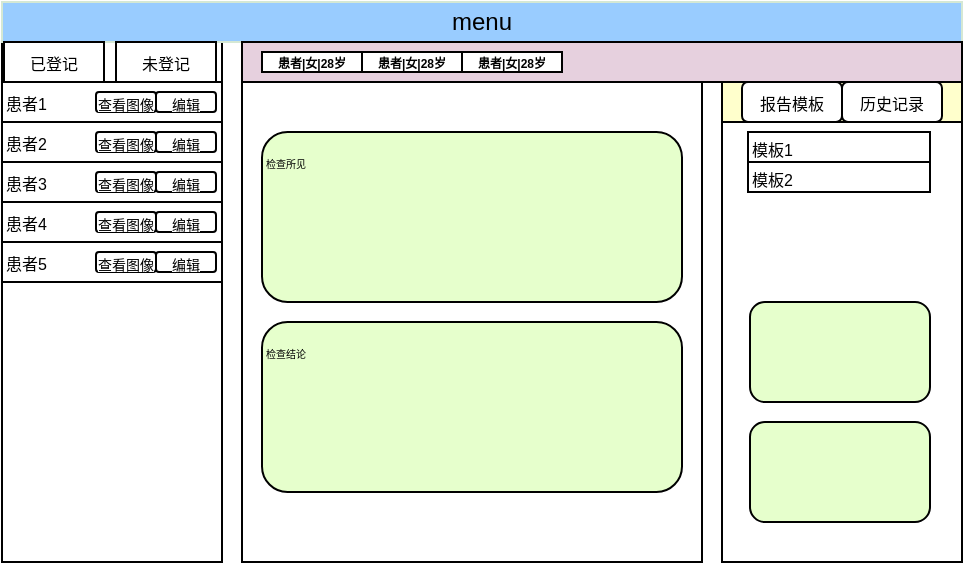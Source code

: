 <mxfile version="27.0.9">
  <diagram name="第 1 页" id="OUOKLxTIZzPr1PjZ38lA">
    <mxGraphModel dx="570" dy="300" grid="1" gridSize="10" guides="1" tooltips="1" connect="1" arrows="1" fold="1" page="1" pageScale="1" pageWidth="827" pageHeight="1169" math="0" shadow="0">
      <root>
        <mxCell id="0" />
        <mxCell id="1" parent="0" />
        <mxCell id="1n6asW6XGqU4qY5aJe08-2" value="" style="rounded=0;whiteSpace=wrap;html=1;fontSize=8;" vertex="1" parent="1">
          <mxGeometry x="40" y="60" width="110" height="260" as="geometry" />
        </mxCell>
        <mxCell id="1n6asW6XGqU4qY5aJe08-3" value="menu" style="rounded=0;whiteSpace=wrap;html=1;strokeColor=#D5E8D4;fillColor=#99CCFF;" vertex="1" parent="1">
          <mxGeometry x="40" y="40" width="480" height="20" as="geometry" />
        </mxCell>
        <mxCell id="1n6asW6XGqU4qY5aJe08-4" value="&lt;font style=&quot;font-size: 8px;&quot;&gt;已登记&lt;/font&gt;" style="rounded=0;whiteSpace=wrap;html=1;" vertex="1" parent="1">
          <mxGeometry x="41" y="60" width="50" height="20" as="geometry" />
        </mxCell>
        <mxCell id="1n6asW6XGqU4qY5aJe08-5" value="&lt;font style=&quot;font-size: 8px;&quot;&gt;未登记&lt;/font&gt;" style="rounded=0;whiteSpace=wrap;html=1;" vertex="1" parent="1">
          <mxGeometry x="97" y="60" width="50" height="20" as="geometry" />
        </mxCell>
        <mxCell id="1n6asW6XGqU4qY5aJe08-6" value="&lt;font style=&quot;font-size: 8px;&quot;&gt;患者1&lt;/font&gt;" style="rounded=0;whiteSpace=wrap;html=1;align=left;" vertex="1" parent="1">
          <mxGeometry x="40" y="80" width="110" height="20" as="geometry" />
        </mxCell>
        <mxCell id="1n6asW6XGqU4qY5aJe08-7" value="&lt;font style=&quot;font-size: 8px;&quot;&gt;患者5&lt;/font&gt;" style="rounded=0;whiteSpace=wrap;html=1;align=left;" vertex="1" parent="1">
          <mxGeometry x="40" y="160" width="110" height="20" as="geometry" />
        </mxCell>
        <mxCell id="1n6asW6XGqU4qY5aJe08-8" value="&lt;font style=&quot;font-size: 8px;&quot;&gt;患者4&lt;/font&gt;" style="rounded=0;whiteSpace=wrap;html=1;align=left;" vertex="1" parent="1">
          <mxGeometry x="40" y="140" width="110" height="20" as="geometry" />
        </mxCell>
        <mxCell id="1n6asW6XGqU4qY5aJe08-9" value="&lt;font style=&quot;font-size: 8px;&quot;&gt;患者3&lt;/font&gt;" style="rounded=0;whiteSpace=wrap;html=1;align=left;" vertex="1" parent="1">
          <mxGeometry x="40" y="120" width="110" height="20" as="geometry" />
        </mxCell>
        <mxCell id="1n6asW6XGqU4qY5aJe08-10" value="&lt;font style=&quot;font-size: 8px;&quot;&gt;患者2&lt;/font&gt;" style="rounded=0;whiteSpace=wrap;html=1;align=left;" vertex="1" parent="1">
          <mxGeometry x="40" y="100" width="110" height="20" as="geometry" />
        </mxCell>
        <mxCell id="1n6asW6XGqU4qY5aJe08-11" value="" style="rounded=0;whiteSpace=wrap;html=1;fillColor=#FFFFFF;" vertex="1" parent="1">
          <mxGeometry x="160" y="80" width="230" height="240" as="geometry" />
        </mxCell>
        <mxCell id="1n6asW6XGqU4qY5aJe08-12" value="" style="rounded=0;whiteSpace=wrap;html=1;" vertex="1" parent="1">
          <mxGeometry x="400" y="80" width="120" height="240" as="geometry" />
        </mxCell>
        <mxCell id="1n6asW6XGqU4qY5aJe08-14" value="" style="rounded=0;whiteSpace=wrap;html=1;fillColor=#E6D0DE;" vertex="1" parent="1">
          <mxGeometry x="160" y="60" width="360" height="20" as="geometry" />
        </mxCell>
        <mxCell id="1n6asW6XGqU4qY5aJe08-15" value="&lt;h6&gt;&lt;font style=&quot;font-size: 6px;&quot;&gt;患者|女|28岁&lt;/font&gt;&lt;/h6&gt;" style="rounded=0;whiteSpace=wrap;html=1;" vertex="1" parent="1">
          <mxGeometry x="170" y="65" width="50" height="10" as="geometry" />
        </mxCell>
        <mxCell id="1n6asW6XGqU4qY5aJe08-16" value="&lt;h6&gt;&lt;font style=&quot;font-size: 6px;&quot;&gt;患者|女|28岁&lt;/font&gt;&lt;/h6&gt;" style="rounded=0;whiteSpace=wrap;html=1;" vertex="1" parent="1">
          <mxGeometry x="220" y="65" width="50" height="10" as="geometry" />
        </mxCell>
        <mxCell id="1n6asW6XGqU4qY5aJe08-17" value="&lt;h6&gt;&lt;font style=&quot;font-size: 6px;&quot;&gt;患者|女|28岁&lt;/font&gt;&lt;/h6&gt;" style="rounded=0;whiteSpace=wrap;html=1;" vertex="1" parent="1">
          <mxGeometry x="270" y="65" width="50" height="10" as="geometry" />
        </mxCell>
        <mxCell id="1n6asW6XGqU4qY5aJe08-19" value="" style="rounded=0;whiteSpace=wrap;html=1;fillColor=#FFFFCC;" vertex="1" parent="1">
          <mxGeometry x="400" y="80" width="120" height="20" as="geometry" />
        </mxCell>
        <mxCell id="1n6asW6XGqU4qY5aJe08-20" value="&lt;font style=&quot;font-size: 8px;&quot;&gt;报告模板&lt;/font&gt;" style="rounded=1;whiteSpace=wrap;html=1;" vertex="1" parent="1">
          <mxGeometry x="410" y="80" width="50" height="20" as="geometry" />
        </mxCell>
        <mxCell id="1n6asW6XGqU4qY5aJe08-21" value="&lt;font style=&quot;font-size: 8px;&quot;&gt;历史记录&lt;/font&gt;" style="rounded=1;whiteSpace=wrap;html=1;" vertex="1" parent="1">
          <mxGeometry x="460" y="80" width="50" height="20" as="geometry" />
        </mxCell>
        <mxCell id="1n6asW6XGqU4qY5aJe08-22" value="&lt;font style=&quot;font-size: 7px; background-color: light-dark(#ffffff, var(--ge-dark-color, #121212)); line-height: 10%;&quot;&gt;编辑&lt;/font&gt;" style="rounded=1;whiteSpace=wrap;html=1;" vertex="1" parent="1">
          <mxGeometry x="117" y="85" width="30" height="10" as="geometry" />
        </mxCell>
        <mxCell id="1n6asW6XGqU4qY5aJe08-23" value="&lt;font style=&quot;font-size: 7px; background-color: light-dark(#ffffff, var(--ge-dark-color, #121212)); line-height: 10%;&quot;&gt;编辑&lt;/font&gt;" style="rounded=1;whiteSpace=wrap;html=1;" vertex="1" parent="1">
          <mxGeometry x="117" y="105" width="30" height="10" as="geometry" />
        </mxCell>
        <mxCell id="1n6asW6XGqU4qY5aJe08-24" value="&lt;font style=&quot;font-size: 7px; background-color: light-dark(#ffffff, var(--ge-dark-color, #121212)); line-height: 10%;&quot;&gt;编辑&lt;/font&gt;" style="rounded=1;whiteSpace=wrap;html=1;" vertex="1" parent="1">
          <mxGeometry x="117" y="125" width="30" height="10" as="geometry" />
        </mxCell>
        <mxCell id="1n6asW6XGqU4qY5aJe08-25" value="&lt;font style=&quot;font-size: 7px; background-color: light-dark(#ffffff, var(--ge-dark-color, #121212)); line-height: 10%;&quot;&gt;编辑&lt;/font&gt;" style="rounded=1;whiteSpace=wrap;html=1;" vertex="1" parent="1">
          <mxGeometry x="117" y="145" width="30" height="10" as="geometry" />
        </mxCell>
        <mxCell id="1n6asW6XGqU4qY5aJe08-26" value="&lt;font style=&quot;font-size: 7px; background-color: light-dark(#ffffff, var(--ge-dark-color, #121212)); line-height: 10%;&quot;&gt;编辑&lt;/font&gt;" style="rounded=1;whiteSpace=wrap;html=1;" vertex="1" parent="1">
          <mxGeometry x="117" y="165" width="30" height="10" as="geometry" />
        </mxCell>
        <mxCell id="1n6asW6XGqU4qY5aJe08-27" value="&lt;span style=&quot;font-size: 5px;&quot;&gt;检查所见&lt;/span&gt;" style="rounded=1;whiteSpace=wrap;html=1;fillColor=#E6FFCC;align=left;verticalAlign=top;" vertex="1" parent="1">
          <mxGeometry x="170" y="105" width="210" height="85" as="geometry" />
        </mxCell>
        <mxCell id="1n6asW6XGqU4qY5aJe08-28" value="&lt;span style=&quot;font-size: 5px;&quot;&gt;检查结论&lt;/span&gt;" style="rounded=1;whiteSpace=wrap;html=1;fillColor=#E6FFCC;align=left;verticalAlign=top;" vertex="1" parent="1">
          <mxGeometry x="170" y="200" width="210" height="85" as="geometry" />
        </mxCell>
        <mxCell id="1n6asW6XGqU4qY5aJe08-29" value="" style="rounded=1;whiteSpace=wrap;html=1;fillColor=#E6FFCC;" vertex="1" parent="1">
          <mxGeometry x="414" y="190" width="90" height="50" as="geometry" />
        </mxCell>
        <mxCell id="1n6asW6XGqU4qY5aJe08-30" value="" style="rounded=1;whiteSpace=wrap;html=1;fillColor=#E6FFCC;" vertex="1" parent="1">
          <mxGeometry x="414" y="250" width="90" height="50" as="geometry" />
        </mxCell>
        <mxCell id="1n6asW6XGqU4qY5aJe08-31" value="&lt;font style=&quot;font-size: 8px;&quot;&gt;模板1&lt;/font&gt;" style="rounded=0;whiteSpace=wrap;html=1;align=left;" vertex="1" parent="1">
          <mxGeometry x="413" y="105" width="91" height="15" as="geometry" />
        </mxCell>
        <mxCell id="1n6asW6XGqU4qY5aJe08-32" value="&lt;font style=&quot;font-size: 8px;&quot;&gt;模板2&lt;/font&gt;" style="rounded=0;whiteSpace=wrap;html=1;align=left;" vertex="1" parent="1">
          <mxGeometry x="413" y="120" width="91" height="15" as="geometry" />
        </mxCell>
        <mxCell id="1n6asW6XGqU4qY5aJe08-35" value="&lt;font style=&quot;font-size: 7px; background-color: light-dark(#ffffff, var(--ge-dark-color, #121212)); line-height: 10%;&quot;&gt;查看图像&lt;/font&gt;&lt;span style=&quot;color: rgba(0, 0, 0, 0); font-family: monospace; font-size: 0px; text-align: start; text-wrap-mode: nowrap;&quot;&gt;%3CmxGraphModel%3E%3Croot%3E%3CmxCell%20id%3D%220%22%2F%3E%3CmxCell%20id%3D%221%22%20parent%3D%220%22%2F%3E%3CmxCell%20id%3D%222%22%20value%3D%22%26lt%3Bfont%20style%3D%26quot%3Bfont-size%3A%207px%3B%20background-color%3A%20light-dark(%23ffffff%2C%20var(--ge-dark-color%2C%20%23121212))%3B%20line-height%3A%2010%25%3B%26quot%3B%26gt%3B%E7%BC%96%E8%BE%91%26lt%3B%2Ffont%26gt%3B%22%20style%3D%22rounded%3D1%3BwhiteSpace%3Dwrap%3Bhtml%3D1%3B%22%20vertex%3D%221%22%20parent%3D%221%22%3E%3CmxGeometry%20x%3D%22117%22%20y%3D%2285%22%20width%3D%2230%22%20height%3D%2210%22%20as%3D%22geometry%22%2F%3E%3C%2FmxCell%3E%3C%2Froot%3E%3C%2FmxGraphModel%3E&lt;/span&gt;" style="rounded=1;whiteSpace=wrap;html=1;" vertex="1" parent="1">
          <mxGeometry x="87" y="85" width="30" height="10" as="geometry" />
        </mxCell>
        <mxCell id="1n6asW6XGqU4qY5aJe08-36" value="&lt;font style=&quot;font-size: 7px; background-color: light-dark(#ffffff, var(--ge-dark-color, #121212)); line-height: 10%;&quot;&gt;查看图像&lt;/font&gt;&lt;span style=&quot;color: rgba(0, 0, 0, 0); font-family: monospace; font-size: 0px; text-align: start; text-wrap-mode: nowrap;&quot;&gt;%3CmxGraphModel%3E%3Croot%3E%3CmxCell%20id%3D%220%22%2F%3E%3CmxCell%20id%3D%221%22%20parent%3D%220%22%2F%3E%3CmxCell%20id%3D%222%22%20value%3D%22%26lt%3Bfont%20style%3D%26quot%3Bfont-size%3A%207px%3B%20background-color%3A%20light-dark(%23ffffff%2C%20var(--ge-dark-color%2C%20%23121212))%3B%20line-height%3A%2010%25%3B%26quot%3B%26gt%3B%E7%BC%96%E8%BE%91%26lt%3B%2Ffont%26gt%3B%22%20style%3D%22rounded%3D1%3BwhiteSpace%3Dwrap%3Bhtml%3D1%3B%22%20vertex%3D%221%22%20parent%3D%221%22%3E%3CmxGeometry%20x%3D%22117%22%20y%3D%2285%22%20width%3D%2230%22%20height%3D%2210%22%20as%3D%22geometry%22%2F%3E%3C%2FmxCell%3E%3C%2Froot%3E%3C%2FmxGraphModel%3E&lt;/span&gt;" style="rounded=1;whiteSpace=wrap;html=1;" vertex="1" parent="1">
          <mxGeometry x="87" y="125" width="30" height="10" as="geometry" />
        </mxCell>
        <mxCell id="1n6asW6XGqU4qY5aJe08-37" value="&lt;font style=&quot;font-size: 7px; background-color: light-dark(#ffffff, var(--ge-dark-color, #121212)); line-height: 10%;&quot;&gt;查看图像&lt;/font&gt;&lt;span style=&quot;color: rgba(0, 0, 0, 0); font-family: monospace; font-size: 0px; text-align: start; text-wrap-mode: nowrap;&quot;&gt;%3CmxGraphModel%3E%3Croot%3E%3CmxCell%20id%3D%220%22%2F%3E%3CmxCell%20id%3D%221%22%20parent%3D%220%22%2F%3E%3CmxCell%20id%3D%222%22%20value%3D%22%26lt%3Bfont%20style%3D%26quot%3Bfont-size%3A%207px%3B%20background-color%3A%20light-dark(%23ffffff%2C%20var(--ge-dark-color%2C%20%23121212))%3B%20line-height%3A%2010%25%3B%26quot%3B%26gt%3B%E7%BC%96%E8%BE%91%26lt%3B%2Ffont%26gt%3B%22%20style%3D%22rounded%3D1%3BwhiteSpace%3Dwrap%3Bhtml%3D1%3B%22%20vertex%3D%221%22%20parent%3D%221%22%3E%3CmxGeometry%20x%3D%22117%22%20y%3D%2285%22%20width%3D%2230%22%20height%3D%2210%22%20as%3D%22geometry%22%2F%3E%3C%2FmxCell%3E%3C%2Froot%3E%3C%2FmxGraphModel%3E&lt;/span&gt;" style="rounded=1;whiteSpace=wrap;html=1;" vertex="1" parent="1">
          <mxGeometry x="87" y="105" width="30" height="10" as="geometry" />
        </mxCell>
        <mxCell id="1n6asW6XGqU4qY5aJe08-38" value="&lt;font style=&quot;font-size: 7px; background-color: light-dark(#ffffff, var(--ge-dark-color, #121212)); line-height: 10%;&quot;&gt;查看图像&lt;/font&gt;&lt;span style=&quot;color: rgba(0, 0, 0, 0); font-family: monospace; font-size: 0px; text-align: start; text-wrap-mode: nowrap;&quot;&gt;%3CmxGraphModel%3E%3Croot%3E%3CmxCell%20id%3D%220%22%2F%3E%3CmxCell%20id%3D%221%22%20parent%3D%220%22%2F%3E%3CmxCell%20id%3D%222%22%20value%3D%22%26lt%3Bfont%20style%3D%26quot%3Bfont-size%3A%207px%3B%20background-color%3A%20light-dark(%23ffffff%2C%20var(--ge-dark-color%2C%20%23121212))%3B%20line-height%3A%2010%25%3B%26quot%3B%26gt%3B%E7%BC%96%E8%BE%91%26lt%3B%2Ffont%26gt%3B%22%20style%3D%22rounded%3D1%3BwhiteSpace%3Dwrap%3Bhtml%3D1%3B%22%20vertex%3D%221%22%20parent%3D%221%22%3E%3CmxGeometry%20x%3D%22117%22%20y%3D%2285%22%20width%3D%2230%22%20height%3D%2210%22%20as%3D%22geometry%22%2F%3E%3C%2FmxCell%3E%3C%2Froot%3E%3C%2FmxGraphModel%3E&lt;/span&gt;" style="rounded=1;whiteSpace=wrap;html=1;" vertex="1" parent="1">
          <mxGeometry x="87" y="145" width="30" height="10" as="geometry" />
        </mxCell>
        <mxCell id="1n6asW6XGqU4qY5aJe08-39" value="&lt;font style=&quot;font-size: 7px; background-color: light-dark(#ffffff, var(--ge-dark-color, #121212)); line-height: 10%;&quot;&gt;查看图像&lt;/font&gt;&lt;span style=&quot;color: rgba(0, 0, 0, 0); font-family: monospace; font-size: 0px; text-align: start; text-wrap-mode: nowrap;&quot;&gt;%3CmxGraphModel%3E%3Croot%3E%3CmxCell%20id%3D%220%22%2F%3E%3CmxCell%20id%3D%221%22%20parent%3D%220%22%2F%3E%3CmxCell%20id%3D%222%22%20value%3D%22%26lt%3Bfont%20style%3D%26quot%3Bfont-size%3A%207px%3B%20background-color%3A%20light-dark(%23ffffff%2C%20var(--ge-dark-color%2C%20%23121212))%3B%20line-height%3A%2010%25%3B%26quot%3B%26gt%3B%E7%BC%96%E8%BE%91%26lt%3B%2Ffont%26gt%3B%22%20style%3D%22rounded%3D1%3BwhiteSpace%3Dwrap%3Bhtml%3D1%3B%22%20vertex%3D%221%22%20parent%3D%221%22%3E%3CmxGeometry%20x%3D%22117%22%20y%3D%2285%22%20width%3D%2230%22%20height%3D%2210%22%20as%3D%22geometry%22%2F%3E%3C%2FmxCell%3E%3C%2Froot%3E%3C%2FmxGraphModel%3E&lt;/span&gt;" style="rounded=1;whiteSpace=wrap;html=1;" vertex="1" parent="1">
          <mxGeometry x="87" y="165" width="30" height="10" as="geometry" />
        </mxCell>
      </root>
    </mxGraphModel>
  </diagram>
</mxfile>
